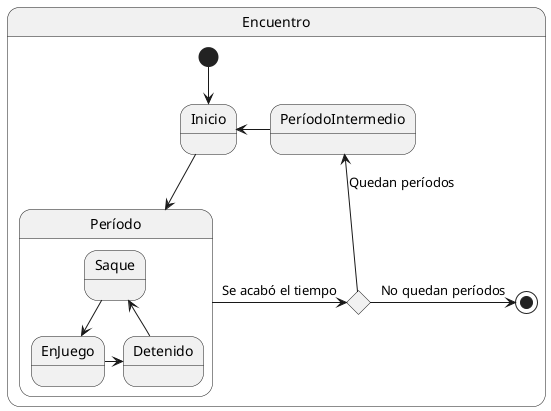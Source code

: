 @startuml

State Encuentro {
  [*] -d-> Inicio

  State reloj <<choice>>
  State Inicio
  State PeríodoIntermedio

  State Período {
    Saque -d-> EnJuego
    EnJuego -r-> Detenido
    Detenido -u-> Saque  
  }

Inicio -d-> Período

Período-r-> reloj : Se acabó el tiempo
reloj -u-> PeríodoIntermedio : Quedan períodos
reloj -r-> [*] : No quedan períodos

PeríodoIntermedio -l-> Inicio
  
}

@enduml
